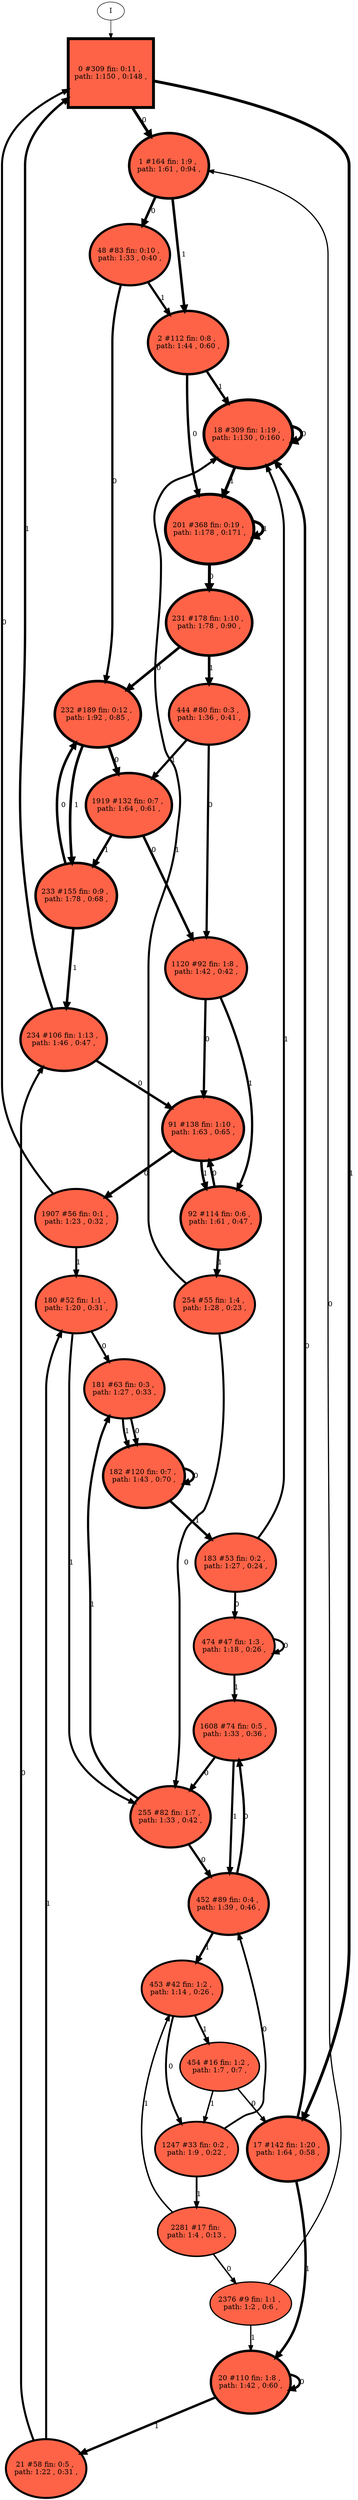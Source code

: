 // produced with flexfringe // 
digraph DFA {
	0 [label="root" shape=box];
		I -> 0;
	0 [ label="0 #309 fin: 0:11 , 
 path: 1:150 , 0:148 , " , style=filled, fillcolor="tomato", width=1.90755, height=1.90755, penwidth=5.73657];
		0 -> 1 [label="0 " , penwidth=5.73657 ];
		0 -> 17 [label="1 " , penwidth=5.73657 ];
	1 [ label="1 #164 fin: 1:9 , 
 path: 1:61 , 0:94 , " , style=filled, fillcolor="tomato", width=1.80926, height=1.80926, penwidth=5.10595];
		1 -> 48 [label="0 " , penwidth=5.10595 ];
		1 -> 2 [label="1 " , penwidth=5.10595 ];
	17 [ label="17 #142 fin: 1:20 , 
 path: 1:64 , 0:58 , " , style=filled, fillcolor="tomato", width=1.78555, height=1.78555, penwidth=4.96284];
		17 -> 18 [label="0 " , penwidth=4.96284 ];
		17 -> 20 [label="1 " , penwidth=4.96284 ];
	48 [ label="48 #83 fin: 0:10 , 
 path: 1:33 , 0:40 , " , style=filled, fillcolor="tomato", width=1.69209, height=1.69209, penwidth=4.43082];
		48 -> 232 [label="0 " , penwidth=4.43082 ];
		48 -> 2 [label="1 " , penwidth=4.43082 ];
	2 [ label="2 #112 fin: 0:8 , 
 path: 1:44 , 0:60 , " , style=filled, fillcolor="tomato", width=1.74526, height=1.74526, penwidth=4.72739];
		2 -> 201 [label="0 " , penwidth=4.72739 ];
		2 -> 18 [label="1 " , penwidth=4.72739 ];
	18 [ label="18 #309 fin: 1:19 , 
 path: 1:130 , 0:160 , " , style=filled, fillcolor="tomato", width=1.90755, height=1.90755, penwidth=5.73657];
		18 -> 18 [label="0 " , penwidth=5.73657 ];
		18 -> 201 [label="1 " , penwidth=5.73657 ];
	20 [ label="20 #110 fin: 1:8 , 
 path: 1:42 , 0:60 , " , style=filled, fillcolor="tomato", width=1.74214, height=1.74214, penwidth=4.70953];
		20 -> 20 [label="0 " , penwidth=4.70953 ];
		20 -> 21 [label="1 " , penwidth=4.70953 ];
	201 [ label="201 #368 fin: 0:19 , 
 path: 1:178 , 0:171 , " , style=filled, fillcolor="tomato", width=1.93308, height=1.93308, penwidth=5.9108];
		201 -> 231 [label="0 " , penwidth=5.9108 ];
		201 -> 201 [label="1 " , penwidth=5.9108 ];
	21 [ label="21 #58 fin: 0:5 , 
 path: 1:22 , 0:31 , " , style=filled, fillcolor="tomato", width=1.62483, height=1.62483, penwidth=4.07754];
		21 -> 234 [label="0 " , penwidth=4.07754 ];
		21 -> 180 [label="1 " , penwidth=4.07754 ];
	231 [ label="231 #178 fin: 1:10 , 
 path: 1:78 , 0:90 , " , style=filled, fillcolor="tomato", width=1.82251, height=1.82251, penwidth=5.18739];
		231 -> 232 [label="0 " , penwidth=5.18739 ];
		231 -> 444 [label="1 " , penwidth=5.18739 ];
	180 [ label="180 #52 fin: 1:1 , 
 path: 1:20 , 0:31 , " , style=filled, fillcolor="tomato", width=1.60348, height=1.60348, penwidth=3.97029];
		180 -> 181 [label="0 " , penwidth=3.97029 ];
		180 -> 255 [label="1 " , penwidth=3.97029 ];
	232 [ label="232 #189 fin: 0:12 , 
 path: 1:92 , 0:85 , " , style=filled, fillcolor="tomato", width=1.83211, height=1.83211, penwidth=5.24702];
		232 -> 1919 [label="0 " , penwidth=5.24702 ];
		232 -> 233 [label="1 " , penwidth=5.24702 ];
	444 [ label="444 #80 fin: 0:3 , 
 path: 1:36 , 0:41 , " , style=filled, fillcolor="tomato", width=1.68537, height=1.68537, penwidth=4.39445];
		444 -> 1120 [label="0 " , penwidth=4.39445 ];
		444 -> 1919 [label="1 " , penwidth=4.39445 ];
	181 [ label="181 #63 fin: 0:3 , 
 path: 1:27 , 0:33 , " , style=filled, fillcolor="tomato", width=1.64072, height=1.64072, penwidth=4.15888];
		181 -> 182 [label="0 " , penwidth=4.15888 ];
		181 -> 182 [label="1 " , penwidth=4.15888 ];
	1919 [ label="1919 #132 fin: 0:7 , 
 path: 1:64 , 0:61 , " , style=filled, fillcolor="tomato", width=1.77332, height=1.77332, penwidth=4.89035];
		1919 -> 1120 [label="0 " , penwidth=4.89035 ];
		1919 -> 233 [label="1 " , penwidth=4.89035 ];
	233 [ label="233 #155 fin: 0:9 , 
 path: 1:78 , 0:68 , " , style=filled, fillcolor="tomato", width=1.80003, height=1.80003, penwidth=5.04986];
		233 -> 232 [label="0 " , penwidth=5.04986 ];
		233 -> 234 [label="1 " , penwidth=5.04986 ];
	182 [ label="182 #120 fin: 0:7 , 
 path: 1:43 , 0:70 , " , style=filled, fillcolor="tomato", width=1.75713, height=1.75713, penwidth=4.79579];
		182 -> 182 [label="0 " , penwidth=4.79579 ];
		182 -> 183 [label="1 " , penwidth=4.79579 ];
	1907 [ label="1907 #56 fin: 0:1 , 
 path: 1:23 , 0:32 , " , style=filled, fillcolor="tomato", width=1.61801, height=1.61801, penwidth=4.04305];
		1907 -> 0 [label="0 " , penwidth=4.04305 ];
		1907 -> 180 [label="1 " , penwidth=4.04305 ];
	1120 [ label="1120 #92 fin: 1:8 , 
 path: 1:42 , 0:42 , " , style=filled, fillcolor="tomato", width=1.71066, height=1.71066, penwidth=4.5326];
		1120 -> 91 [label="0 " , penwidth=4.5326 ];
		1120 -> 92 [label="1 " , penwidth=4.5326 ];
	234 [ label="234 #106 fin: 1:13 , 
 path: 1:46 , 0:47 , " , style=filled, fillcolor="tomato", width=1.73569, height=1.73569, penwidth=4.67283];
		234 -> 91 [label="0 " , penwidth=4.67283 ];
		234 -> 0 [label="1 " , penwidth=4.67283 ];
	183 [ label="183 #53 fin: 0:2 , 
 path: 1:27 , 0:24 , " , style=filled, fillcolor="tomato", width=1.60723, height=1.60723, penwidth=3.98898];
		183 -> 474 [label="0 " , penwidth=3.98898 ];
		183 -> 18 [label="1 " , penwidth=3.98898 ];
	254 [ label="254 #55 fin: 1:4 , 
 path: 1:28 , 0:23 , " , style=filled, fillcolor="tomato", width=1.6145, height=1.6145, penwidth=4.02535];
		254 -> 255 [label="0 " , penwidth=4.02535 ];
		254 -> 18 [label="1 " , penwidth=4.02535 ];
	474 [ label="474 #47 fin: 1:3 , 
 path: 1:18 , 0:26 , " , style=filled, fillcolor="tomato", width=1.58334, height=1.58334, penwidth=3.8712];
		474 -> 474 [label="0 " , penwidth=3.8712 ];
		474 -> 1608 [label="1 " , penwidth=3.8712 ];
	1608 [ label="1608 #74 fin: 0:5 , 
 path: 1:33 , 0:36 , " , style=filled, fillcolor="tomato", width=1.671, height=1.671, penwidth=4.31749];
		1608 -> 255 [label="0 " , penwidth=4.31749 ];
		1608 -> 452 [label="1 " , penwidth=4.31749 ];
	255 [ label="255 #82 fin: 1:7 , 
 path: 1:33 , 0:42 , " , style=filled, fillcolor="tomato", width=1.68988, height=1.68988, penwidth=4.41884];
		255 -> 452 [label="0 " , penwidth=4.41884 ];
		255 -> 181 [label="1 " , penwidth=4.41884 ];
	91 [ label="91 #138 fin: 1:10 , 
 path: 1:63 , 0:65 , " , style=filled, fillcolor="tomato", width=1.78078, height=1.78078, penwidth=4.93447];
		91 -> 1907 [label="0 " , penwidth=4.93447 ];
		91 -> 92 [label="1 " , penwidth=4.93447 ];
	452 [ label="452 #89 fin: 0:4 , 
 path: 1:39 , 0:46 , " , style=filled, fillcolor="tomato", width=1.70471, height=1.70471, penwidth=4.49981];
		452 -> 1608 [label="0 " , penwidth=4.49981 ];
		452 -> 453 [label="1 " , penwidth=4.49981 ];
	92 [ label="92 #114 fin: 0:6 , 
 path: 1:61 , 0:47 , " , style=filled, fillcolor="tomato", width=1.74832, height=1.74832, penwidth=4.74493];
		92 -> 91 [label="0 " , penwidth=4.74493 ];
		92 -> 254 [label="1 " , penwidth=4.74493 ];
	453 [ label="453 #42 fin: 1:2 , 
 path: 1:14 , 0:26 , " , style=filled, fillcolor="tomato", width=1.5605, height=1.5605, penwidth=3.7612];
		453 -> 1247 [label="0 " , penwidth=3.7612 ];
		453 -> 454 [label="1 " , penwidth=3.7612 ];
	454 [ label="454 #16 fin: 1:2 , 
 path: 1:7 , 0:7 , " , style=filled, fillcolor="tomato", width=1.3437, height=1.3437, penwidth=2.83321];
		454 -> 17 [label="0 " , penwidth=2.83321 ];
		454 -> 1247 [label="1 " , penwidth=2.83321 ];
	2281 [ label="2281 #17 fin: 
 path: 1:4 , 0:13 , " , style=filled, fillcolor="tomato", width=1.3585, height=1.3585, penwidth=2.89037];
		2281 -> 2376 [label="0 " , penwidth=2.89037 ];
		2281 -> 453 [label="1 " , penwidth=2.89037 ];
	1247 [ label="1247 #33 fin: 0:2 , 
 path: 1:9 , 0:22 , " , style=filled, fillcolor="tomato", width=1.50992, height=1.50992, penwidth=3.52636];
		1247 -> 452 [label="0 " , penwidth=3.52636 ];
		1247 -> 2281 [label="1 " , penwidth=3.52636 ];
	2376 [ label="2376 #9 fin: 1:1 , 
 path: 1:2 , 0:6 , " , style=filled, fillcolor="tomato", width=1.19471, height=1.19471, penwidth=2.30259];
		2376 -> 1 [label="0 " , penwidth=2.30259 ];
		2376 -> 20 [label="1 " , penwidth=2.30259 ];
}
